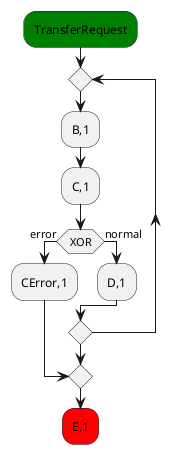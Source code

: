 @startuml
#green:TransferRequest;
repeat
  :B,1;
  :C,1;
  if (XOR) then (error)
    :CError,1;
    break
  else (normal)
    :D,1;
  endif
repeat while
#red:E,1;
@enduml